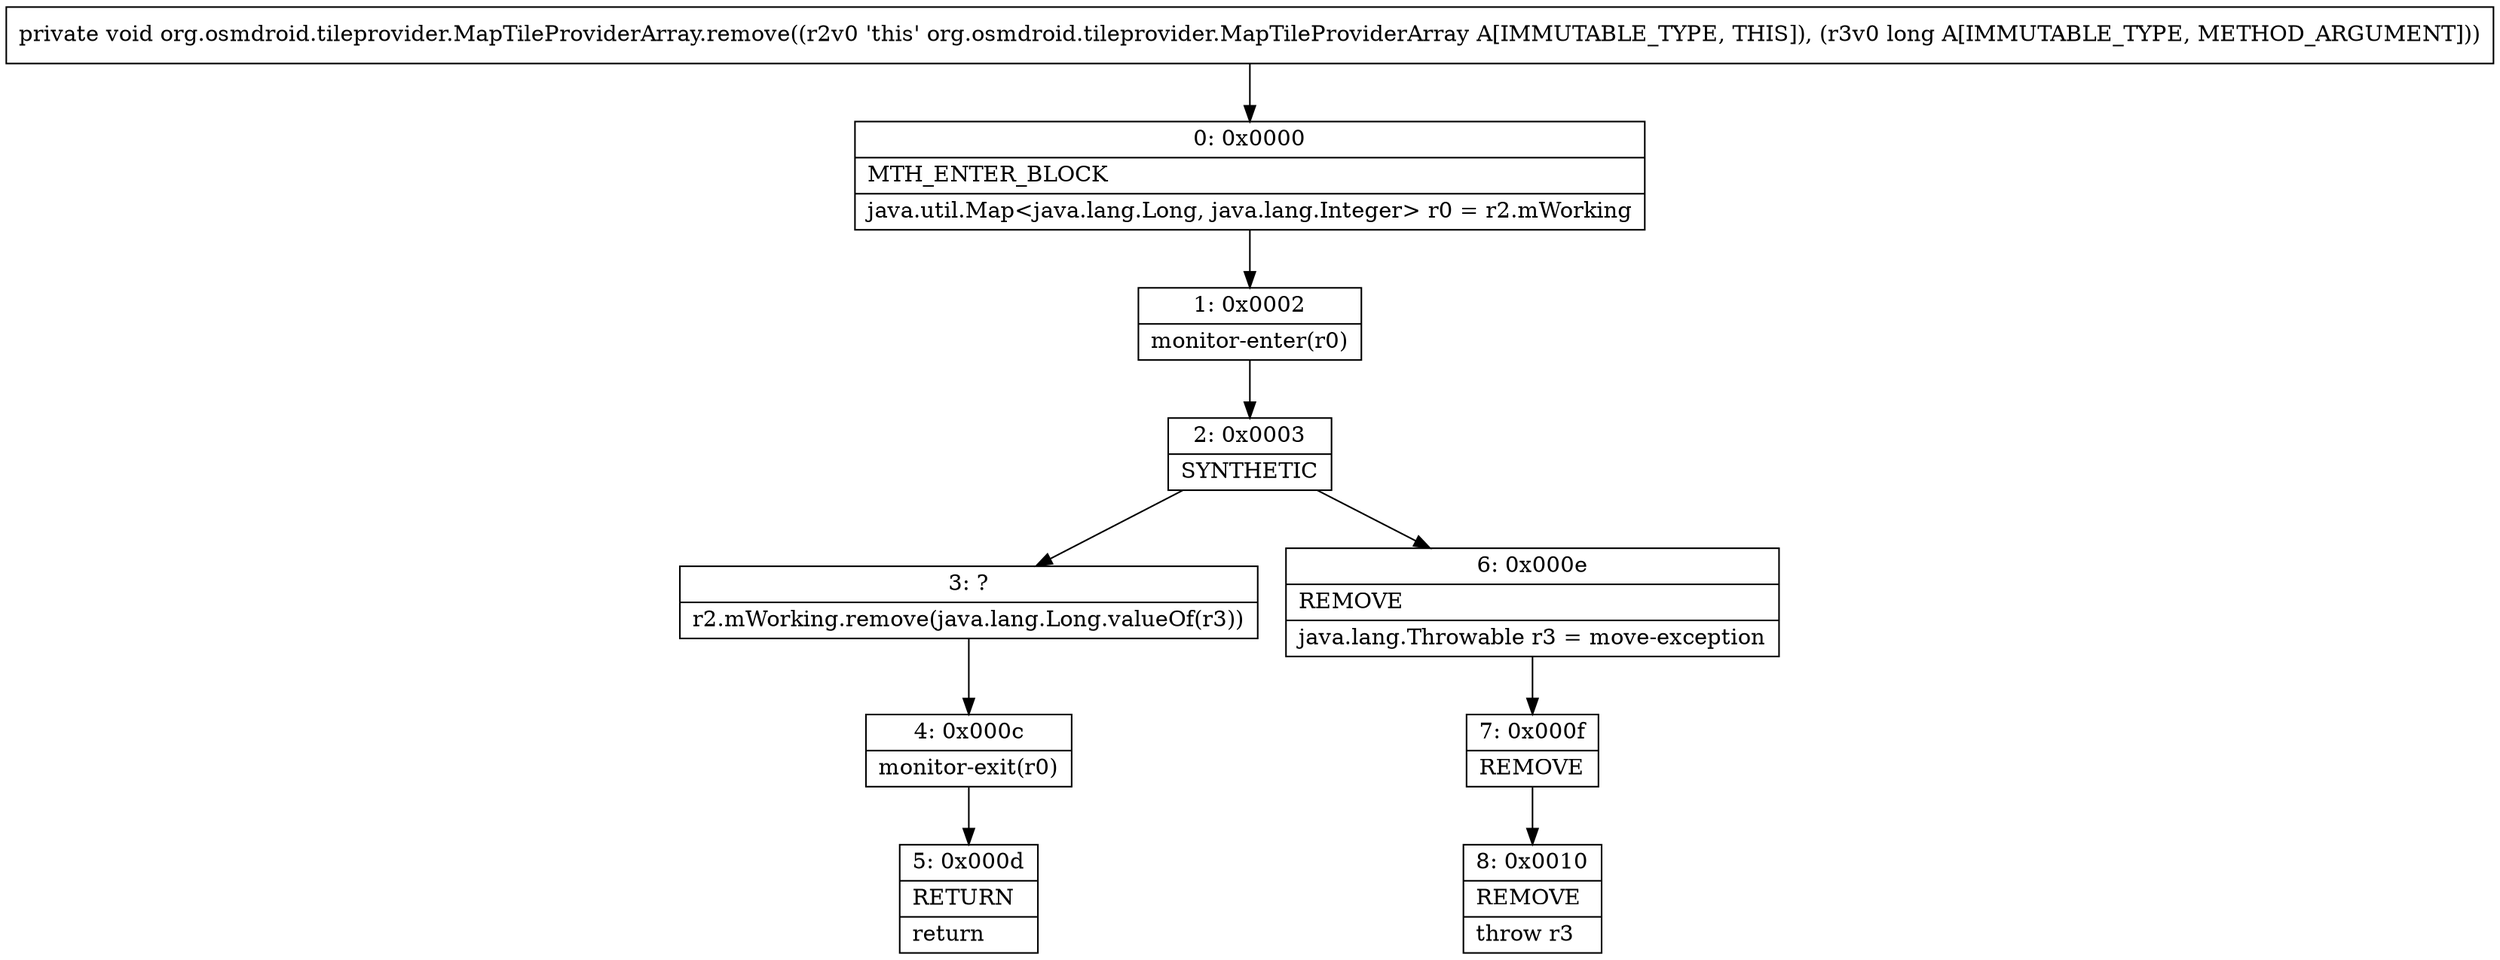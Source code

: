 digraph "CFG fororg.osmdroid.tileprovider.MapTileProviderArray.remove(J)V" {
Node_0 [shape=record,label="{0\:\ 0x0000|MTH_ENTER_BLOCK\l|java.util.Map\<java.lang.Long, java.lang.Integer\> r0 = r2.mWorking\l}"];
Node_1 [shape=record,label="{1\:\ 0x0002|monitor\-enter(r0)\l}"];
Node_2 [shape=record,label="{2\:\ 0x0003|SYNTHETIC\l}"];
Node_3 [shape=record,label="{3\:\ ?|r2.mWorking.remove(java.lang.Long.valueOf(r3))\l}"];
Node_4 [shape=record,label="{4\:\ 0x000c|monitor\-exit(r0)\l}"];
Node_5 [shape=record,label="{5\:\ 0x000d|RETURN\l|return\l}"];
Node_6 [shape=record,label="{6\:\ 0x000e|REMOVE\l|java.lang.Throwable r3 = move\-exception\l}"];
Node_7 [shape=record,label="{7\:\ 0x000f|REMOVE\l}"];
Node_8 [shape=record,label="{8\:\ 0x0010|REMOVE\l|throw r3\l}"];
MethodNode[shape=record,label="{private void org.osmdroid.tileprovider.MapTileProviderArray.remove((r2v0 'this' org.osmdroid.tileprovider.MapTileProviderArray A[IMMUTABLE_TYPE, THIS]), (r3v0 long A[IMMUTABLE_TYPE, METHOD_ARGUMENT])) }"];
MethodNode -> Node_0;
Node_0 -> Node_1;
Node_1 -> Node_2;
Node_2 -> Node_3;
Node_2 -> Node_6;
Node_3 -> Node_4;
Node_4 -> Node_5;
Node_6 -> Node_7;
Node_7 -> Node_8;
}

